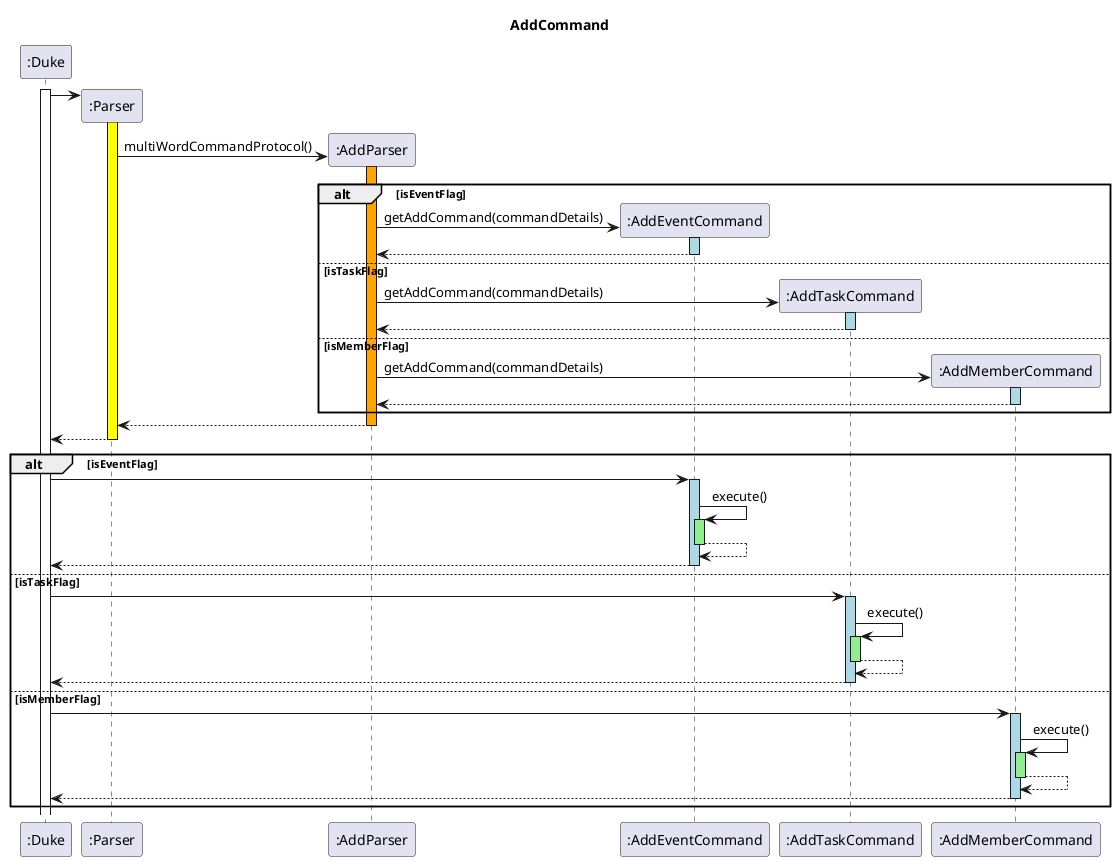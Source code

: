 @startuml
title AddCommand

participant ":Duke" as Duke
activate Duke

create ":Parser" as Parser
Duke -> Parser
activate Parser #yellow
create ":AddParser" as AddParser
Parser -> AddParser: multiWordCommandProtocol()
activate AddParser #orange

alt isEventFlag
create ":AddEventCommand" as AddEventCommand
AddParser -> AddEventCommand: getAddCommand(commandDetails)
activate AddEventCommand #lightblue
return

else isTaskFlag
create ":AddTaskCommand" as AddTaskCommand
AddParser -> AddTaskCommand: getAddCommand(commandDetails)
activate AddTaskCommand #lightblue
return

else isMemberFlag
create ":AddMemberCommand" as AddMemberCommand
AddParser -> AddMemberCommand: getAddCommand(commandDetails)
activate AddMemberCommand #lightblue
return
end

return
return

alt isEventFlag
Duke -> AddEventCommand
activate AddEventCommand #lightblue
AddEventCommand -> AddEventCommand: execute()
activate AddEventCommand #lightgreen
return
return

else isTaskFlag
Duke -> AddTaskCommand
activate AddTaskCommand #lightblue
AddTaskCommand -> AddTaskCommand: execute()
activate AddTaskCommand #lightgreen
return
return

else isMemberFlag
Duke -> AddMemberCommand
activate AddMemberCommand #lightblue
AddMemberCommand -> AddMemberCommand: execute()
activate AddMemberCommand #lightgreen
return
return
end

@enduml